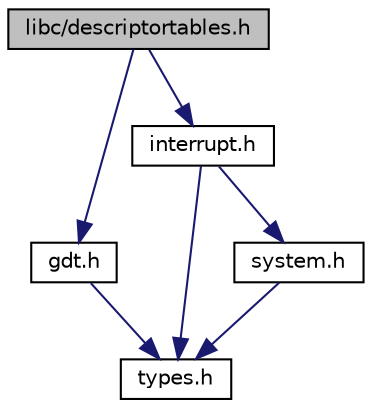 digraph "libc/descriptortables.h"
{
  edge [fontname="Helvetica",fontsize="10",labelfontname="Helvetica",labelfontsize="10"];
  node [fontname="Helvetica",fontsize="10",shape=record];
  Node0 [label="libc/descriptortables.h",height=0.2,width=0.4,color="black", fillcolor="grey75", style="filled", fontcolor="black"];
  Node0 -> Node1 [color="midnightblue",fontsize="10",style="solid"];
  Node1 [label="gdt.h",height=0.2,width=0.4,color="black", fillcolor="white", style="filled",URL="$a00059.html"];
  Node1 -> Node2 [color="midnightblue",fontsize="10",style="solid"];
  Node2 [label="types.h",height=0.2,width=0.4,color="black", fillcolor="white", style="filled",URL="$a00092.html"];
  Node0 -> Node3 [color="midnightblue",fontsize="10",style="solid"];
  Node3 [label="interrupt.h",height=0.2,width=0.4,color="black", fillcolor="white", style="filled",URL="$a00065.html"];
  Node3 -> Node2 [color="midnightblue",fontsize="10",style="solid"];
  Node3 -> Node4 [color="midnightblue",fontsize="10",style="solid"];
  Node4 [label="system.h",height=0.2,width=0.4,color="black", fillcolor="white", style="filled",URL="$a00089.html"];
  Node4 -> Node2 [color="midnightblue",fontsize="10",style="solid"];
}
